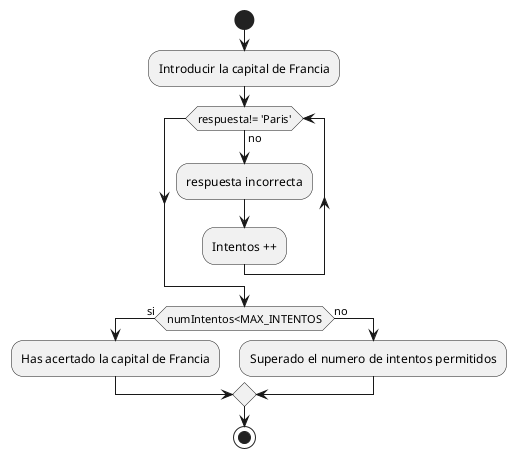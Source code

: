 @startuml
'https://plantuml.com/activity-diagram-beta
start
:Introducir la capital de Francia;
while (respuesta!= 'Paris') is (no)
    :respuesta incorrecta;
    :Intentos ++;
endwhile
if(numIntentos<MAX_INTENTOS) then (si)
        :Has acertado la capital de Francia;
    else(no)
        :Superado el numero de intentos permitidos;
  endif

stop
@enduml
